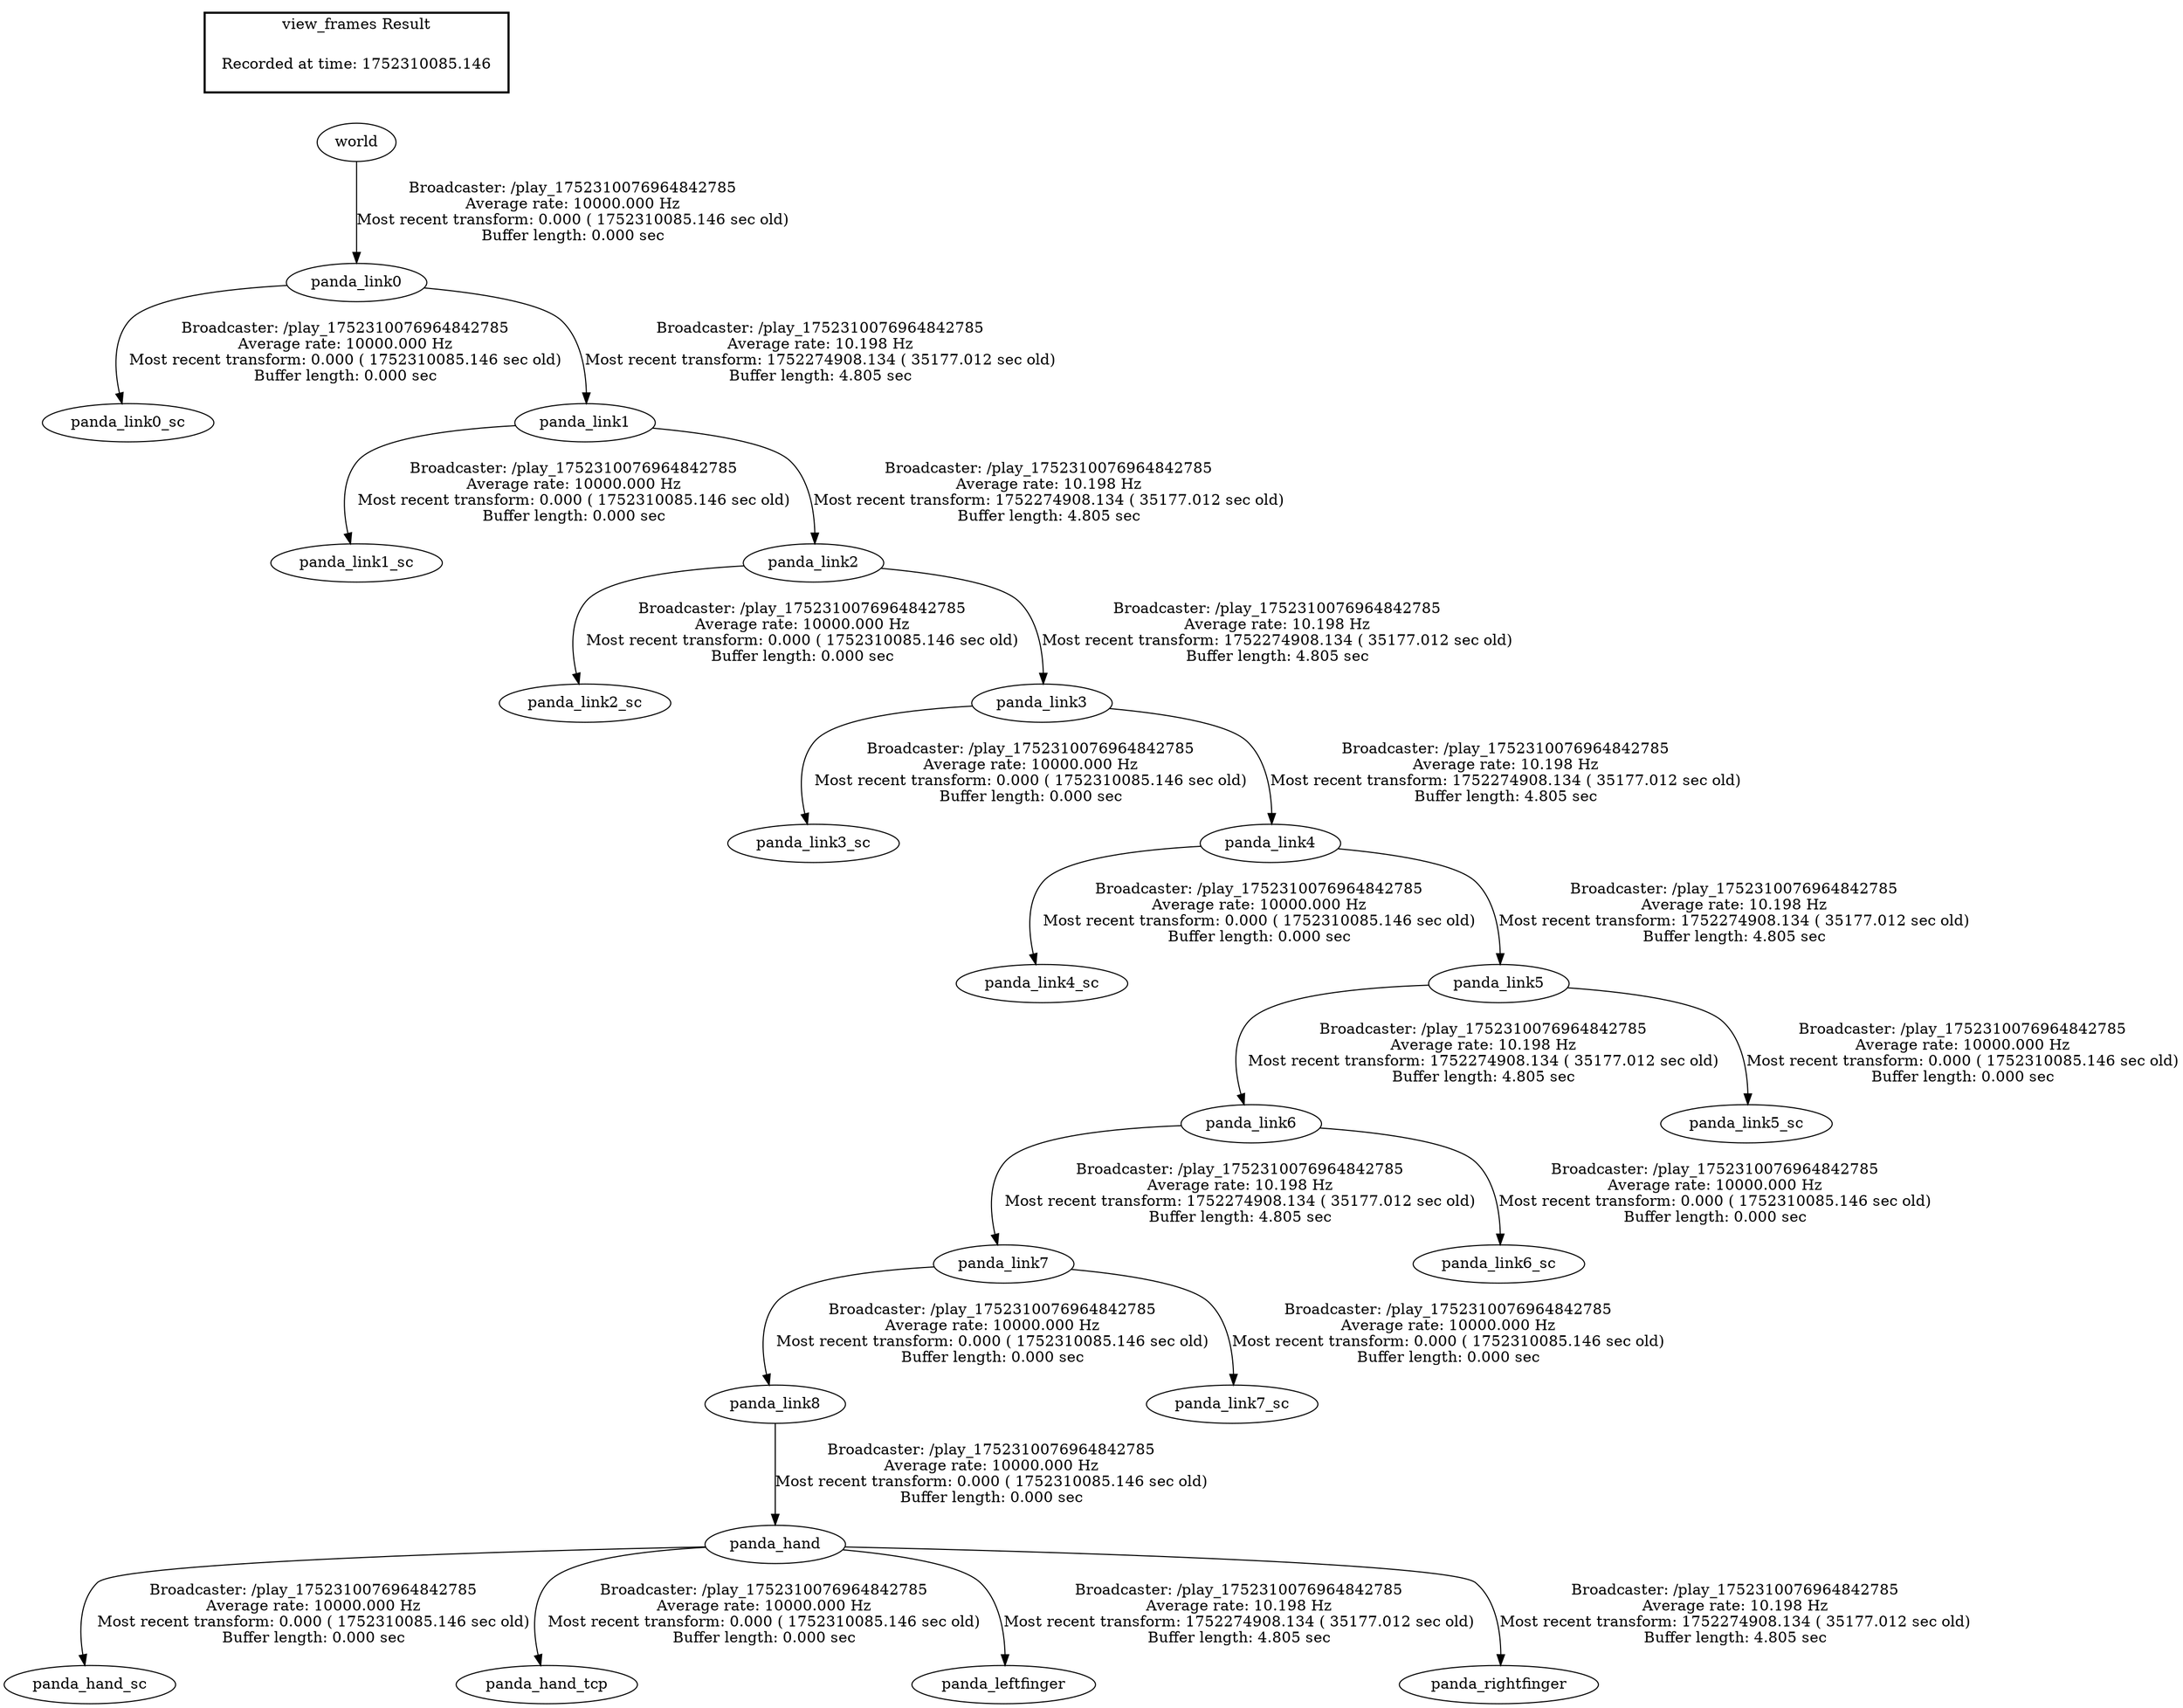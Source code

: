 digraph G {
"panda_link8" -> "panda_hand"[label="Broadcaster: /play_1752310076964842785\nAverage rate: 10000.000 Hz\nMost recent transform: 0.000 ( 1752310085.146 sec old)\nBuffer length: 0.000 sec\n"];
"panda_link7" -> "panda_link8"[label="Broadcaster: /play_1752310076964842785\nAverage rate: 10000.000 Hz\nMost recent transform: 0.000 ( 1752310085.146 sec old)\nBuffer length: 0.000 sec\n"];
"panda_hand" -> "panda_hand_sc"[label="Broadcaster: /play_1752310076964842785\nAverage rate: 10000.000 Hz\nMost recent transform: 0.000 ( 1752310085.146 sec old)\nBuffer length: 0.000 sec\n"];
"panda_hand" -> "panda_hand_tcp"[label="Broadcaster: /play_1752310076964842785\nAverage rate: 10000.000 Hz\nMost recent transform: 0.000 ( 1752310085.146 sec old)\nBuffer length: 0.000 sec\n"];
"panda_link6" -> "panda_link7"[label="Broadcaster: /play_1752310076964842785\nAverage rate: 10.198 Hz\nMost recent transform: 1752274908.134 ( 35177.012 sec old)\nBuffer length: 4.805 sec\n"];
"panda_link0" -> "panda_link0_sc"[label="Broadcaster: /play_1752310076964842785\nAverage rate: 10000.000 Hz\nMost recent transform: 0.000 ( 1752310085.146 sec old)\nBuffer length: 0.000 sec\n"];
"world" -> "panda_link0"[label="Broadcaster: /play_1752310076964842785\nAverage rate: 10000.000 Hz\nMost recent transform: 0.000 ( 1752310085.146 sec old)\nBuffer length: 0.000 sec\n"];
"panda_link1" -> "panda_link1_sc"[label="Broadcaster: /play_1752310076964842785\nAverage rate: 10000.000 Hz\nMost recent transform: 0.000 ( 1752310085.146 sec old)\nBuffer length: 0.000 sec\n"];
"panda_link0" -> "panda_link1"[label="Broadcaster: /play_1752310076964842785\nAverage rate: 10.198 Hz\nMost recent transform: 1752274908.134 ( 35177.012 sec old)\nBuffer length: 4.805 sec\n"];
"panda_link2" -> "panda_link2_sc"[label="Broadcaster: /play_1752310076964842785\nAverage rate: 10000.000 Hz\nMost recent transform: 0.000 ( 1752310085.146 sec old)\nBuffer length: 0.000 sec\n"];
"panda_link1" -> "panda_link2"[label="Broadcaster: /play_1752310076964842785\nAverage rate: 10.198 Hz\nMost recent transform: 1752274908.134 ( 35177.012 sec old)\nBuffer length: 4.805 sec\n"];
"panda_link3" -> "panda_link3_sc"[label="Broadcaster: /play_1752310076964842785\nAverage rate: 10000.000 Hz\nMost recent transform: 0.000 ( 1752310085.146 sec old)\nBuffer length: 0.000 sec\n"];
"panda_link2" -> "panda_link3"[label="Broadcaster: /play_1752310076964842785\nAverage rate: 10.198 Hz\nMost recent transform: 1752274908.134 ( 35177.012 sec old)\nBuffer length: 4.805 sec\n"];
"panda_link4" -> "panda_link4_sc"[label="Broadcaster: /play_1752310076964842785\nAverage rate: 10000.000 Hz\nMost recent transform: 0.000 ( 1752310085.146 sec old)\nBuffer length: 0.000 sec\n"];
"panda_link3" -> "panda_link4"[label="Broadcaster: /play_1752310076964842785\nAverage rate: 10.198 Hz\nMost recent transform: 1752274908.134 ( 35177.012 sec old)\nBuffer length: 4.805 sec\n"];
"panda_link5" -> "panda_link5_sc"[label="Broadcaster: /play_1752310076964842785\nAverage rate: 10000.000 Hz\nMost recent transform: 0.000 ( 1752310085.146 sec old)\nBuffer length: 0.000 sec\n"];
"panda_link4" -> "panda_link5"[label="Broadcaster: /play_1752310076964842785\nAverage rate: 10.198 Hz\nMost recent transform: 1752274908.134 ( 35177.012 sec old)\nBuffer length: 4.805 sec\n"];
"panda_link6" -> "panda_link6_sc"[label="Broadcaster: /play_1752310076964842785\nAverage rate: 10000.000 Hz\nMost recent transform: 0.000 ( 1752310085.146 sec old)\nBuffer length: 0.000 sec\n"];
"panda_link5" -> "panda_link6"[label="Broadcaster: /play_1752310076964842785\nAverage rate: 10.198 Hz\nMost recent transform: 1752274908.134 ( 35177.012 sec old)\nBuffer length: 4.805 sec\n"];
"panda_link7" -> "panda_link7_sc"[label="Broadcaster: /play_1752310076964842785\nAverage rate: 10000.000 Hz\nMost recent transform: 0.000 ( 1752310085.146 sec old)\nBuffer length: 0.000 sec\n"];
"panda_hand" -> "panda_leftfinger"[label="Broadcaster: /play_1752310076964842785\nAverage rate: 10.198 Hz\nMost recent transform: 1752274908.134 ( 35177.012 sec old)\nBuffer length: 4.805 sec\n"];
"panda_hand" -> "panda_rightfinger"[label="Broadcaster: /play_1752310076964842785\nAverage rate: 10.198 Hz\nMost recent transform: 1752274908.134 ( 35177.012 sec old)\nBuffer length: 4.805 sec\n"];
edge [style=invis];
 subgraph cluster_legend { style=bold; color=black; label ="view_frames Result";
"Recorded at time: 1752310085.146"[ shape=plaintext ] ;
 }->"world";
}